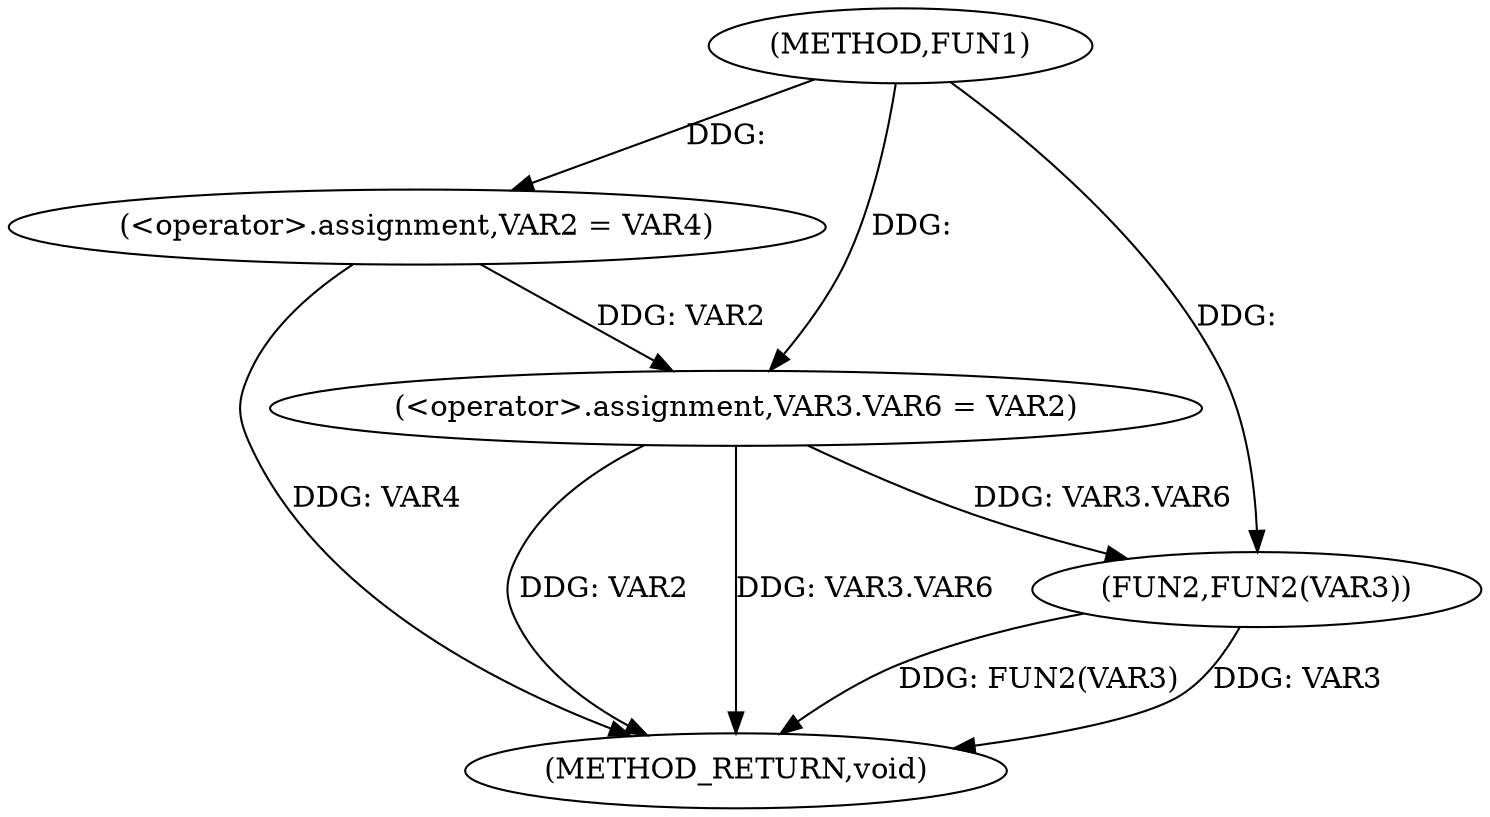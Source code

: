 digraph FUN1 {  
"1000100" [label = "(METHOD,FUN1)" ]
"1000116" [label = "(METHOD_RETURN,void)" ]
"1000106" [label = "(<operator>.assignment,VAR2 = VAR4)" ]
"1000109" [label = "(<operator>.assignment,VAR3.VAR6 = VAR2)" ]
"1000114" [label = "(FUN2,FUN2(VAR3))" ]
  "1000106" -> "1000116"  [ label = "DDG: VAR4"] 
  "1000114" -> "1000116"  [ label = "DDG: FUN2(VAR3)"] 
  "1000114" -> "1000116"  [ label = "DDG: VAR3"] 
  "1000109" -> "1000116"  [ label = "DDG: VAR2"] 
  "1000109" -> "1000116"  [ label = "DDG: VAR3.VAR6"] 
  "1000100" -> "1000106"  [ label = "DDG: "] 
  "1000106" -> "1000109"  [ label = "DDG: VAR2"] 
  "1000100" -> "1000109"  [ label = "DDG: "] 
  "1000109" -> "1000114"  [ label = "DDG: VAR3.VAR6"] 
  "1000100" -> "1000114"  [ label = "DDG: "] 
}
